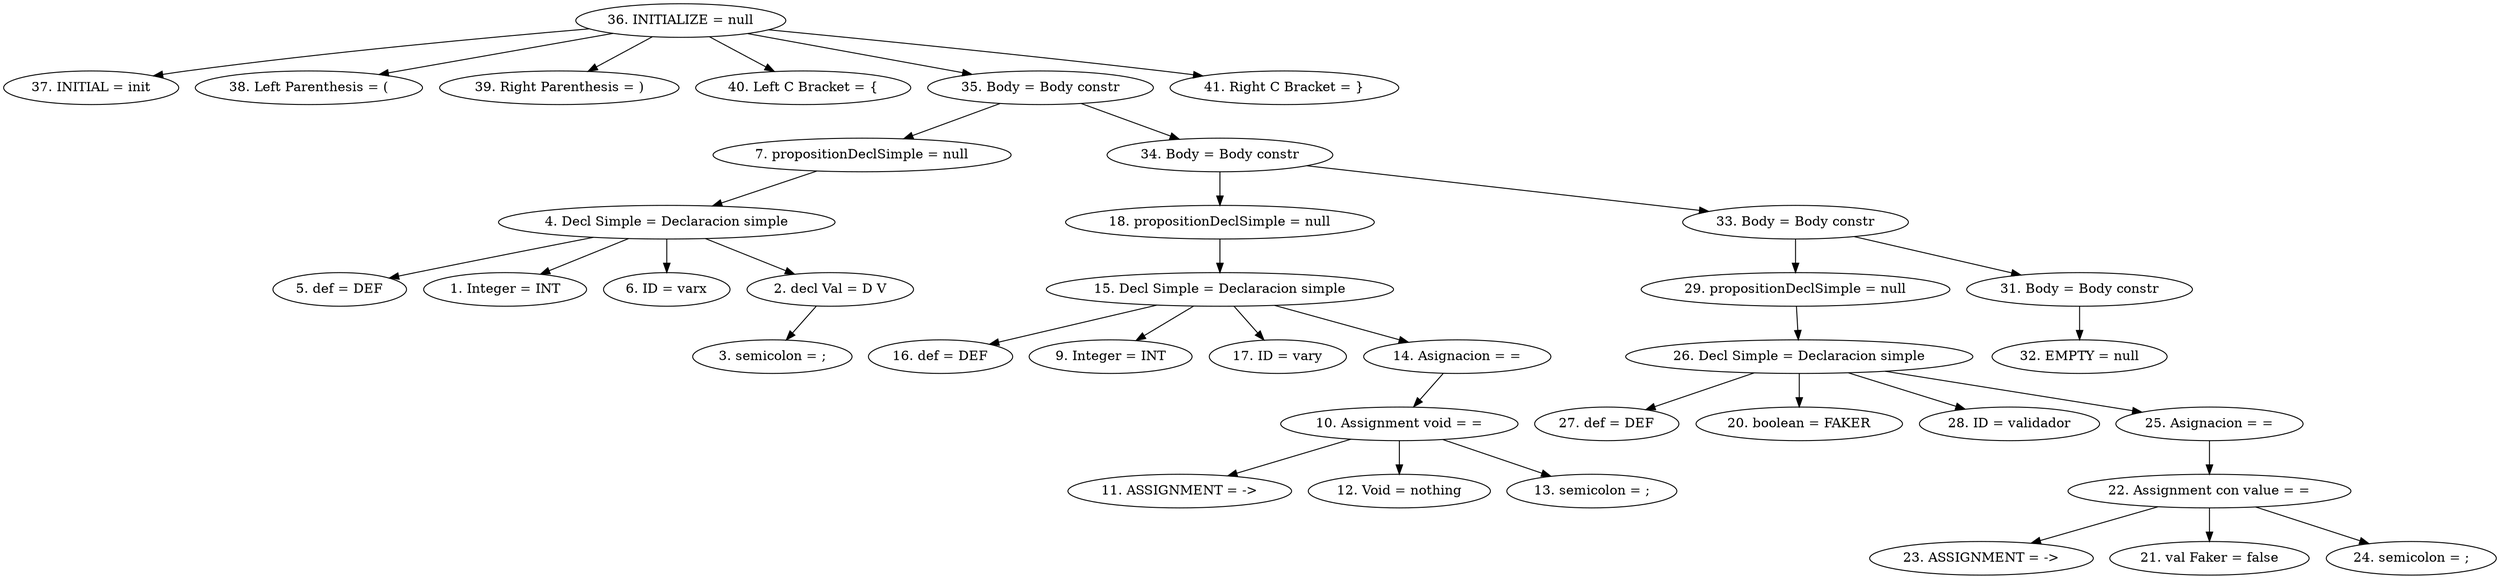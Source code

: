 digraph G {
"36. INITIALIZE = null"->"37. INITIAL = init"
"36. INITIALIZE = null"->"38. Left Parenthesis = ("
"36. INITIALIZE = null"->"39. Right Parenthesis = )"
"36. INITIALIZE = null"->"40. Left C Bracket = {"
"36. INITIALIZE = null"->"35. Body = Body constr"
"35. Body = Body constr"->"7. propositionDeclSimple = null"
"7. propositionDeclSimple = null"->"4. Decl Simple = Declaracion simple"
"4. Decl Simple = Declaracion simple"->"5. def = DEF"
"4. Decl Simple = Declaracion simple"->"1. Integer = INT"
"4. Decl Simple = Declaracion simple"->"6. ID = varx"
"4. Decl Simple = Declaracion simple"->"2. decl Val = D V"
"2. decl Val = D V"->"3. semicolon = ;"
"35. Body = Body constr"->"34. Body = Body constr"
"34. Body = Body constr"->"18. propositionDeclSimple = null"
"18. propositionDeclSimple = null"->"15. Decl Simple = Declaracion simple"
"15. Decl Simple = Declaracion simple"->"16. def = DEF"
"15. Decl Simple = Declaracion simple"->"9. Integer = INT"
"15. Decl Simple = Declaracion simple"->"17. ID = vary"
"15. Decl Simple = Declaracion simple"->"14. Asignacion = ="
"14. Asignacion = ="->"10. Assignment void = ="
"10. Assignment void = ="->"11. ASSIGNMENT = ->"
"10. Assignment void = ="->"12. Void = nothing"
"10. Assignment void = ="->"13. semicolon = ;"
"34. Body = Body constr"->"33. Body = Body constr"
"33. Body = Body constr"->"29. propositionDeclSimple = null"
"29. propositionDeclSimple = null"->"26. Decl Simple = Declaracion simple"
"26. Decl Simple = Declaracion simple"->"27. def = DEF"
"26. Decl Simple = Declaracion simple"->"20. boolean = FAKER"
"26. Decl Simple = Declaracion simple"->"28. ID = validador"
"26. Decl Simple = Declaracion simple"->"25. Asignacion = ="
"25. Asignacion = ="->"22. Assignment con value = ="
"22. Assignment con value = ="->"23. ASSIGNMENT = ->"
"22. Assignment con value = ="->"21. val Faker = false"
"22. Assignment con value = ="->"24. semicolon = ;"
"33. Body = Body constr"->"31. Body = Body constr"
"31. Body = Body constr"->"32. EMPTY = null"
"36. INITIALIZE = null"->"41. Right C Bracket = }"


}
